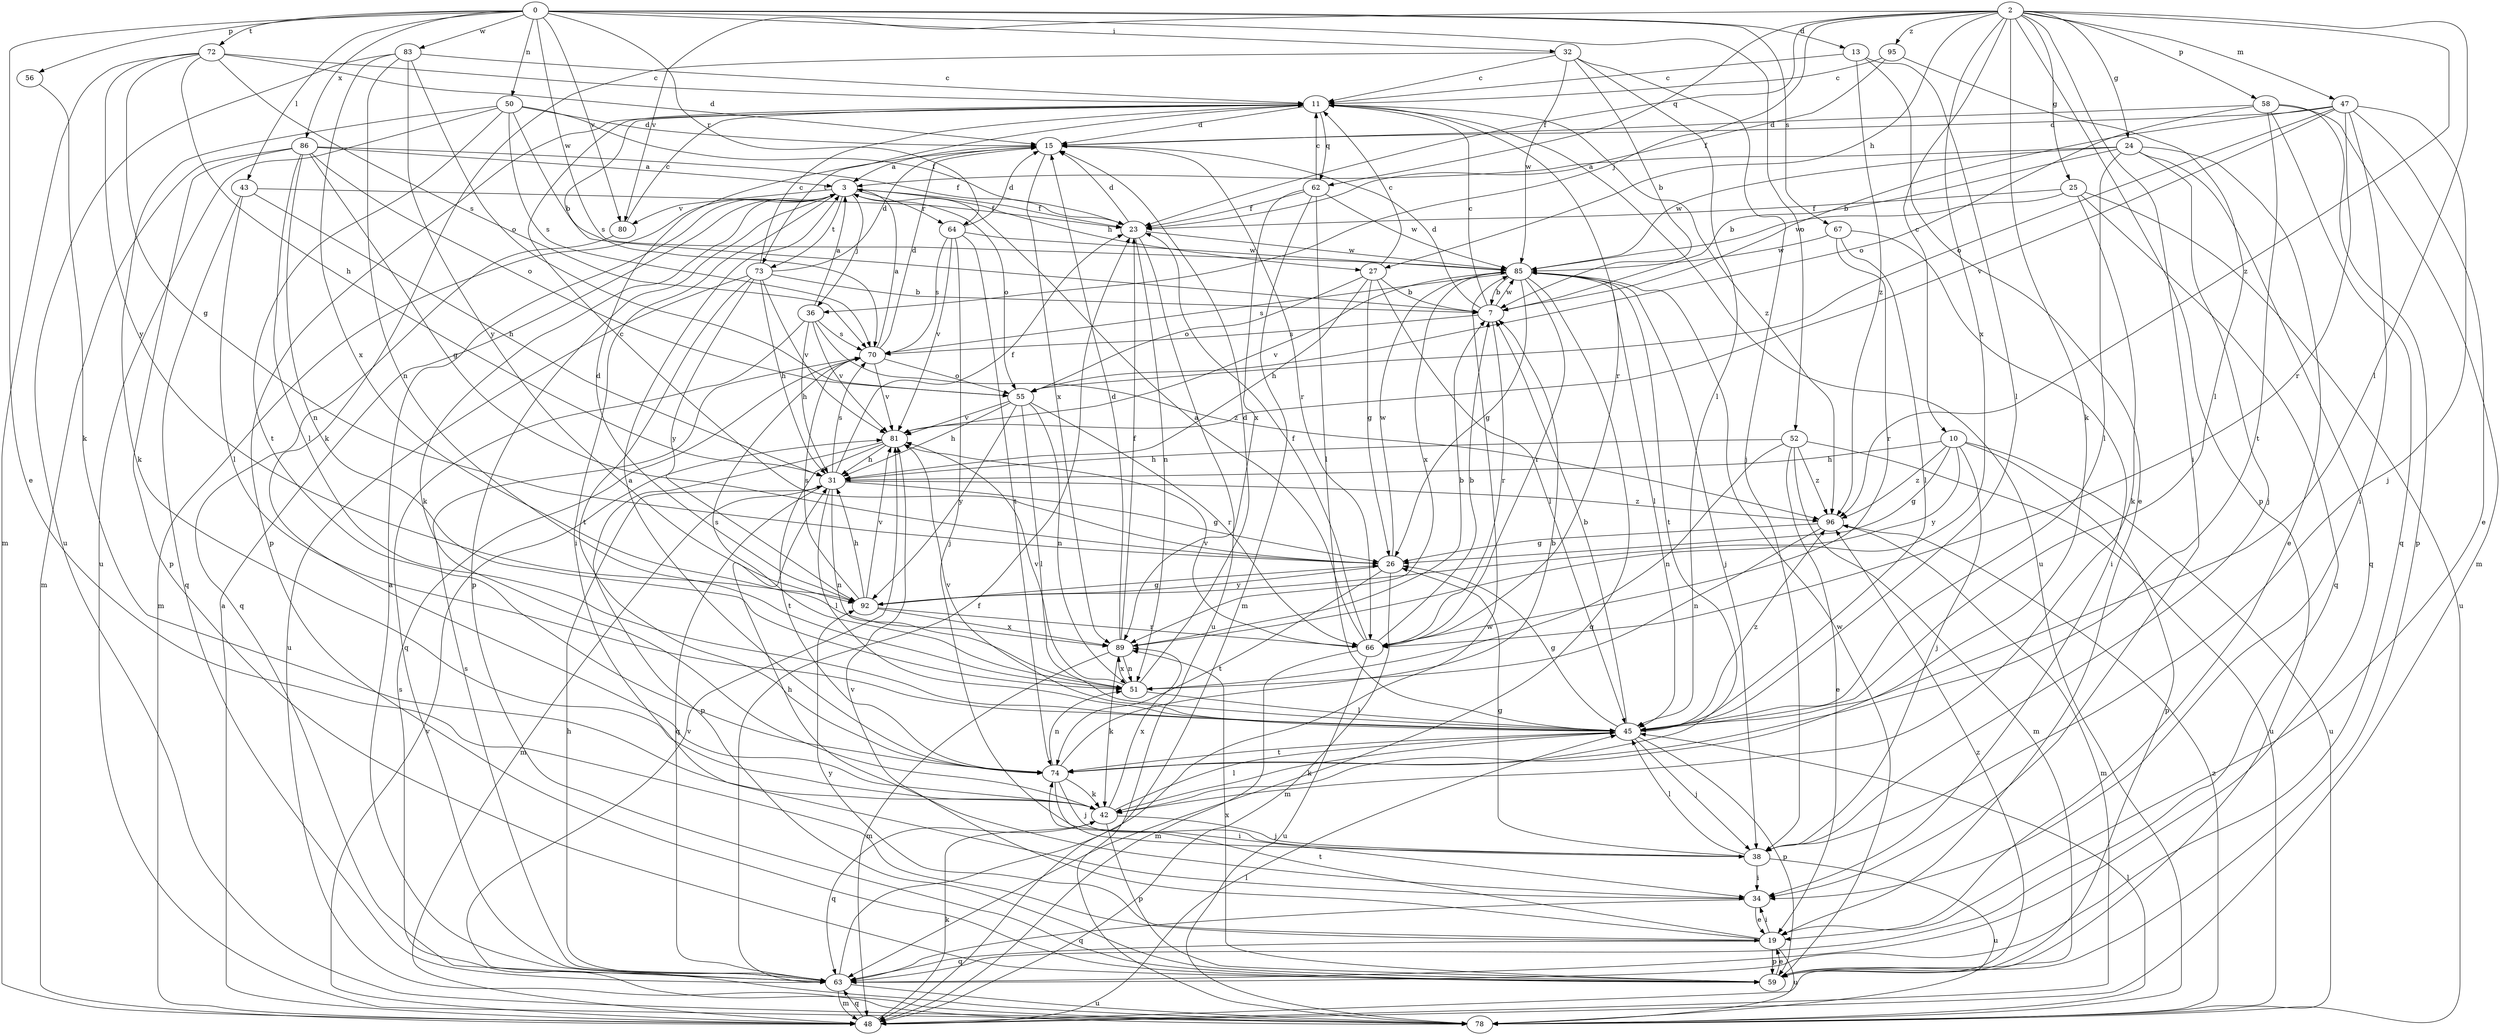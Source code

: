 strict digraph  {
0;
2;
3;
7;
10;
11;
13;
15;
19;
23;
24;
25;
26;
27;
31;
32;
34;
36;
38;
42;
43;
45;
47;
48;
50;
51;
52;
55;
56;
58;
59;
62;
63;
64;
66;
67;
70;
72;
73;
74;
78;
80;
81;
83;
85;
86;
89;
92;
95;
96;
0 -> 13  [label=d];
0 -> 19  [label=e];
0 -> 32  [label=i];
0 -> 43  [label=l];
0 -> 50  [label=n];
0 -> 52  [label=o];
0 -> 56  [label=p];
0 -> 64  [label=r];
0 -> 67  [label=s];
0 -> 72  [label=t];
0 -> 80  [label=v];
0 -> 83  [label=w];
0 -> 85  [label=w];
0 -> 86  [label=x];
2 -> 10  [label=c];
2 -> 23  [label=f];
2 -> 24  [label=g];
2 -> 25  [label=g];
2 -> 27  [label=h];
2 -> 34  [label=i];
2 -> 36  [label=j];
2 -> 42  [label=k];
2 -> 45  [label=l];
2 -> 47  [label=m];
2 -> 58  [label=p];
2 -> 59  [label=p];
2 -> 62  [label=q];
2 -> 80  [label=v];
2 -> 89  [label=x];
2 -> 95  [label=z];
2 -> 96  [label=z];
3 -> 23  [label=f];
3 -> 27  [label=h];
3 -> 34  [label=i];
3 -> 36  [label=j];
3 -> 42  [label=k];
3 -> 48  [label=m];
3 -> 55  [label=o];
3 -> 59  [label=p];
3 -> 64  [label=r];
3 -> 73  [label=t];
3 -> 80  [label=v];
7 -> 11  [label=c];
7 -> 15  [label=d];
7 -> 66  [label=r];
7 -> 70  [label=s];
7 -> 85  [label=w];
10 -> 26  [label=g];
10 -> 31  [label=h];
10 -> 38  [label=j];
10 -> 59  [label=p];
10 -> 78  [label=u];
10 -> 92  [label=y];
10 -> 96  [label=z];
11 -> 15  [label=d];
11 -> 59  [label=p];
11 -> 62  [label=q];
11 -> 66  [label=r];
11 -> 70  [label=s];
11 -> 73  [label=t];
11 -> 78  [label=u];
11 -> 96  [label=z];
13 -> 11  [label=c];
13 -> 19  [label=e];
13 -> 45  [label=l];
13 -> 96  [label=z];
15 -> 3  [label=a];
15 -> 66  [label=r];
15 -> 89  [label=x];
19 -> 34  [label=i];
19 -> 59  [label=p];
19 -> 63  [label=q];
19 -> 74  [label=t];
19 -> 78  [label=u];
19 -> 81  [label=v];
19 -> 92  [label=y];
23 -> 15  [label=d];
23 -> 51  [label=n];
23 -> 78  [label=u];
23 -> 85  [label=w];
24 -> 3  [label=a];
24 -> 7  [label=b];
24 -> 19  [label=e];
24 -> 38  [label=j];
24 -> 45  [label=l];
24 -> 63  [label=q];
24 -> 85  [label=w];
25 -> 23  [label=f];
25 -> 42  [label=k];
25 -> 63  [label=q];
25 -> 78  [label=u];
25 -> 85  [label=w];
26 -> 11  [label=c];
26 -> 48  [label=m];
26 -> 74  [label=t];
26 -> 85  [label=w];
26 -> 92  [label=y];
27 -> 7  [label=b];
27 -> 11  [label=c];
27 -> 26  [label=g];
27 -> 31  [label=h];
27 -> 45  [label=l];
27 -> 55  [label=o];
31 -> 23  [label=f];
31 -> 26  [label=g];
31 -> 45  [label=l];
31 -> 48  [label=m];
31 -> 51  [label=n];
31 -> 63  [label=q];
31 -> 70  [label=s];
31 -> 96  [label=z];
32 -> 7  [label=b];
32 -> 11  [label=c];
32 -> 38  [label=j];
32 -> 42  [label=k];
32 -> 45  [label=l];
32 -> 85  [label=w];
34 -> 19  [label=e];
34 -> 31  [label=h];
34 -> 63  [label=q];
36 -> 3  [label=a];
36 -> 31  [label=h];
36 -> 63  [label=q];
36 -> 70  [label=s];
36 -> 81  [label=v];
36 -> 96  [label=z];
38 -> 26  [label=g];
38 -> 34  [label=i];
38 -> 45  [label=l];
38 -> 78  [label=u];
42 -> 38  [label=j];
42 -> 45  [label=l];
42 -> 59  [label=p];
42 -> 63  [label=q];
42 -> 89  [label=x];
43 -> 23  [label=f];
43 -> 31  [label=h];
43 -> 45  [label=l];
43 -> 63  [label=q];
45 -> 7  [label=b];
45 -> 26  [label=g];
45 -> 38  [label=j];
45 -> 42  [label=k];
45 -> 59  [label=p];
45 -> 74  [label=t];
45 -> 81  [label=v];
45 -> 96  [label=z];
47 -> 7  [label=b];
47 -> 15  [label=d];
47 -> 19  [label=e];
47 -> 34  [label=i];
47 -> 38  [label=j];
47 -> 55  [label=o];
47 -> 66  [label=r];
47 -> 81  [label=v];
48 -> 3  [label=a];
48 -> 42  [label=k];
48 -> 45  [label=l];
48 -> 63  [label=q];
48 -> 81  [label=v];
50 -> 7  [label=b];
50 -> 15  [label=d];
50 -> 23  [label=f];
50 -> 42  [label=k];
50 -> 70  [label=s];
50 -> 74  [label=t];
50 -> 78  [label=u];
51 -> 15  [label=d];
51 -> 45  [label=l];
51 -> 70  [label=s];
51 -> 81  [label=v];
51 -> 89  [label=x];
52 -> 19  [label=e];
52 -> 31  [label=h];
52 -> 48  [label=m];
52 -> 51  [label=n];
52 -> 78  [label=u];
52 -> 96  [label=z];
55 -> 31  [label=h];
55 -> 45  [label=l];
55 -> 51  [label=n];
55 -> 66  [label=r];
55 -> 81  [label=v];
55 -> 92  [label=y];
56 -> 42  [label=k];
58 -> 15  [label=d];
58 -> 48  [label=m];
58 -> 55  [label=o];
58 -> 59  [label=p];
58 -> 63  [label=q];
58 -> 74  [label=t];
59 -> 19  [label=e];
59 -> 85  [label=w];
59 -> 89  [label=x];
59 -> 96  [label=z];
62 -> 11  [label=c];
62 -> 23  [label=f];
62 -> 45  [label=l];
62 -> 48  [label=m];
62 -> 85  [label=w];
62 -> 89  [label=x];
63 -> 3  [label=a];
63 -> 23  [label=f];
63 -> 31  [label=h];
63 -> 48  [label=m];
63 -> 70  [label=s];
63 -> 78  [label=u];
63 -> 85  [label=w];
64 -> 15  [label=d];
64 -> 38  [label=j];
64 -> 70  [label=s];
64 -> 74  [label=t];
64 -> 81  [label=v];
64 -> 85  [label=w];
66 -> 3  [label=a];
66 -> 7  [label=b];
66 -> 23  [label=f];
66 -> 48  [label=m];
66 -> 78  [label=u];
66 -> 81  [label=v];
67 -> 34  [label=i];
67 -> 45  [label=l];
67 -> 66  [label=r];
67 -> 85  [label=w];
70 -> 3  [label=a];
70 -> 15  [label=d];
70 -> 55  [label=o];
70 -> 81  [label=v];
72 -> 11  [label=c];
72 -> 15  [label=d];
72 -> 26  [label=g];
72 -> 31  [label=h];
72 -> 48  [label=m];
72 -> 70  [label=s];
72 -> 92  [label=y];
73 -> 7  [label=b];
73 -> 11  [label=c];
73 -> 15  [label=d];
73 -> 31  [label=h];
73 -> 74  [label=t];
73 -> 78  [label=u];
73 -> 81  [label=v];
73 -> 92  [label=y];
74 -> 3  [label=a];
74 -> 7  [label=b];
74 -> 34  [label=i];
74 -> 38  [label=j];
74 -> 42  [label=k];
74 -> 51  [label=n];
78 -> 45  [label=l];
78 -> 70  [label=s];
78 -> 81  [label=v];
78 -> 96  [label=z];
80 -> 11  [label=c];
80 -> 63  [label=q];
81 -> 31  [label=h];
81 -> 59  [label=p];
81 -> 74  [label=t];
83 -> 11  [label=c];
83 -> 51  [label=n];
83 -> 55  [label=o];
83 -> 78  [label=u];
83 -> 89  [label=x];
83 -> 92  [label=y];
85 -> 7  [label=b];
85 -> 26  [label=g];
85 -> 38  [label=j];
85 -> 45  [label=l];
85 -> 63  [label=q];
85 -> 66  [label=r];
85 -> 70  [label=s];
85 -> 74  [label=t];
85 -> 81  [label=v];
85 -> 89  [label=x];
86 -> 3  [label=a];
86 -> 23  [label=f];
86 -> 26  [label=g];
86 -> 45  [label=l];
86 -> 48  [label=m];
86 -> 51  [label=n];
86 -> 55  [label=o];
86 -> 59  [label=p];
89 -> 7  [label=b];
89 -> 15  [label=d];
89 -> 23  [label=f];
89 -> 42  [label=k];
89 -> 48  [label=m];
89 -> 51  [label=n];
92 -> 15  [label=d];
92 -> 26  [label=g];
92 -> 31  [label=h];
92 -> 66  [label=r];
92 -> 70  [label=s];
92 -> 81  [label=v];
92 -> 89  [label=x];
95 -> 11  [label=c];
95 -> 23  [label=f];
95 -> 45  [label=l];
96 -> 26  [label=g];
96 -> 48  [label=m];
96 -> 51  [label=n];
}
